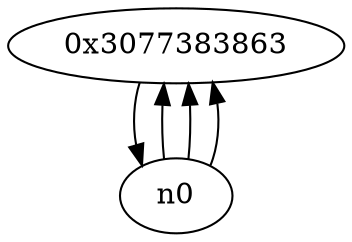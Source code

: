 digraph G{
/* nodes */
  n1 [label="0x3077383863"]
/* edges */
n1 -> n0;
n0 -> n1;
n0 -> n1;
n0 -> n1;
}
